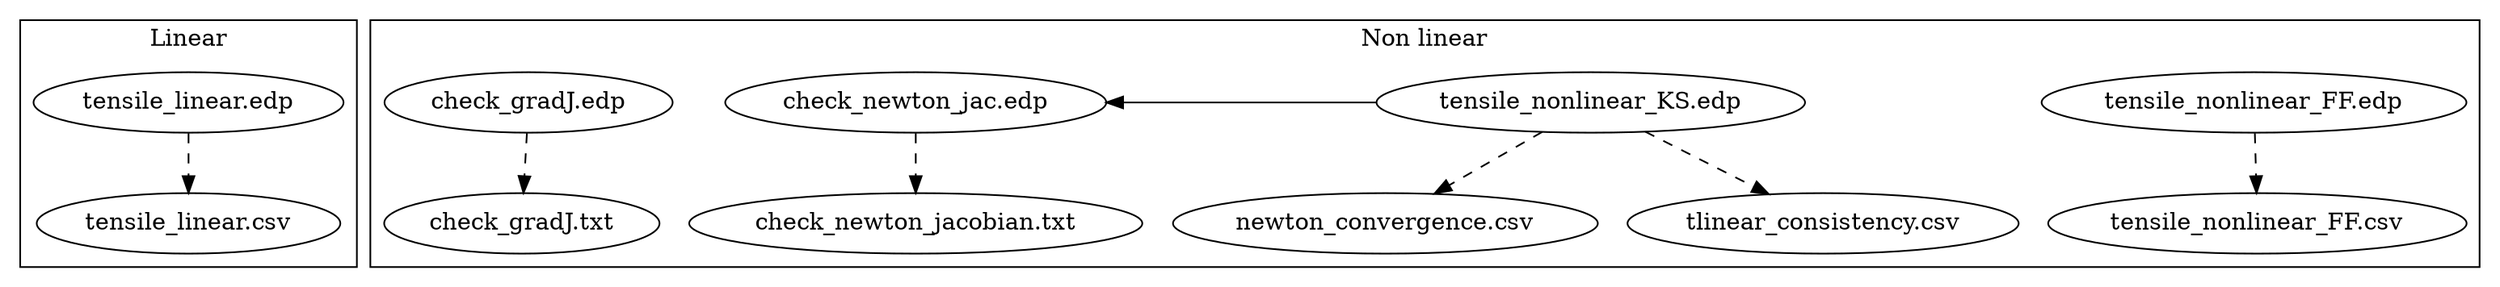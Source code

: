 digraph G {
  subgraph cluster_linear {
    label = "Linear"
    "tensile_linear.edp";
    edge [style = dashed]
    "tensile_linear.edp" -> "tensile_linear.csv";
  }

  subgraph cluster_nonlinear {
    label ="Non linear"
    "tensile_nonlinear_FF.edp";
    "tensile_nonlinear_KS.edp" -> "check_newton_jac.edp"[constraint = false];
    "check_gradJ.edp";
    edge [style = dashed]
    "tensile_nonlinear_FF.edp" -> "tensile_nonlinear_FF.csv";
    "tensile_nonlinear_KS.edp" -> "newton_convergence.csv";
    "tensile_nonlinear_KS.edp" -> "tlinear_consistency.csv";
    "check_newton_jac.edp" -> "check_newton_jacobian.txt";
    "check_gradJ.edp" -> "check_gradJ.txt";
  }
}
